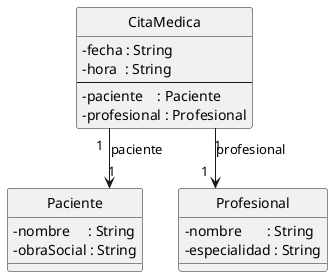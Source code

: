 @startuml
hide circle
skinparam linetype ortho
skinparam classAttributeIconSize 0

class CitaMedica {
  - fecha : String
  - hora  : String
  --
  - paciente    : Paciente
  - profesional : Profesional
}

class Paciente {
  - nombre     : String
  - obraSocial : String
}

class Profesional {
  - nombre       : String
  - especialidad : String
}

' Asociaciones 1:1 (unidireccionales)
CitaMedica "1" --> "1" Paciente : paciente
CitaMedica "1" --> "1" Profesional : profesional
@enduml
